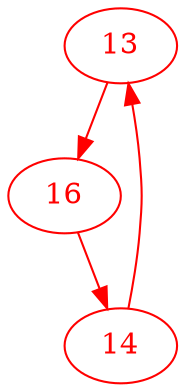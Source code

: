 digraph g{
node [color = red, fontcolor=red]; 13 14 16 ;
13 -> 16 [color=red] ;
14 -> 13 [color=red] ;
16 -> 14 [color=red] ;
}